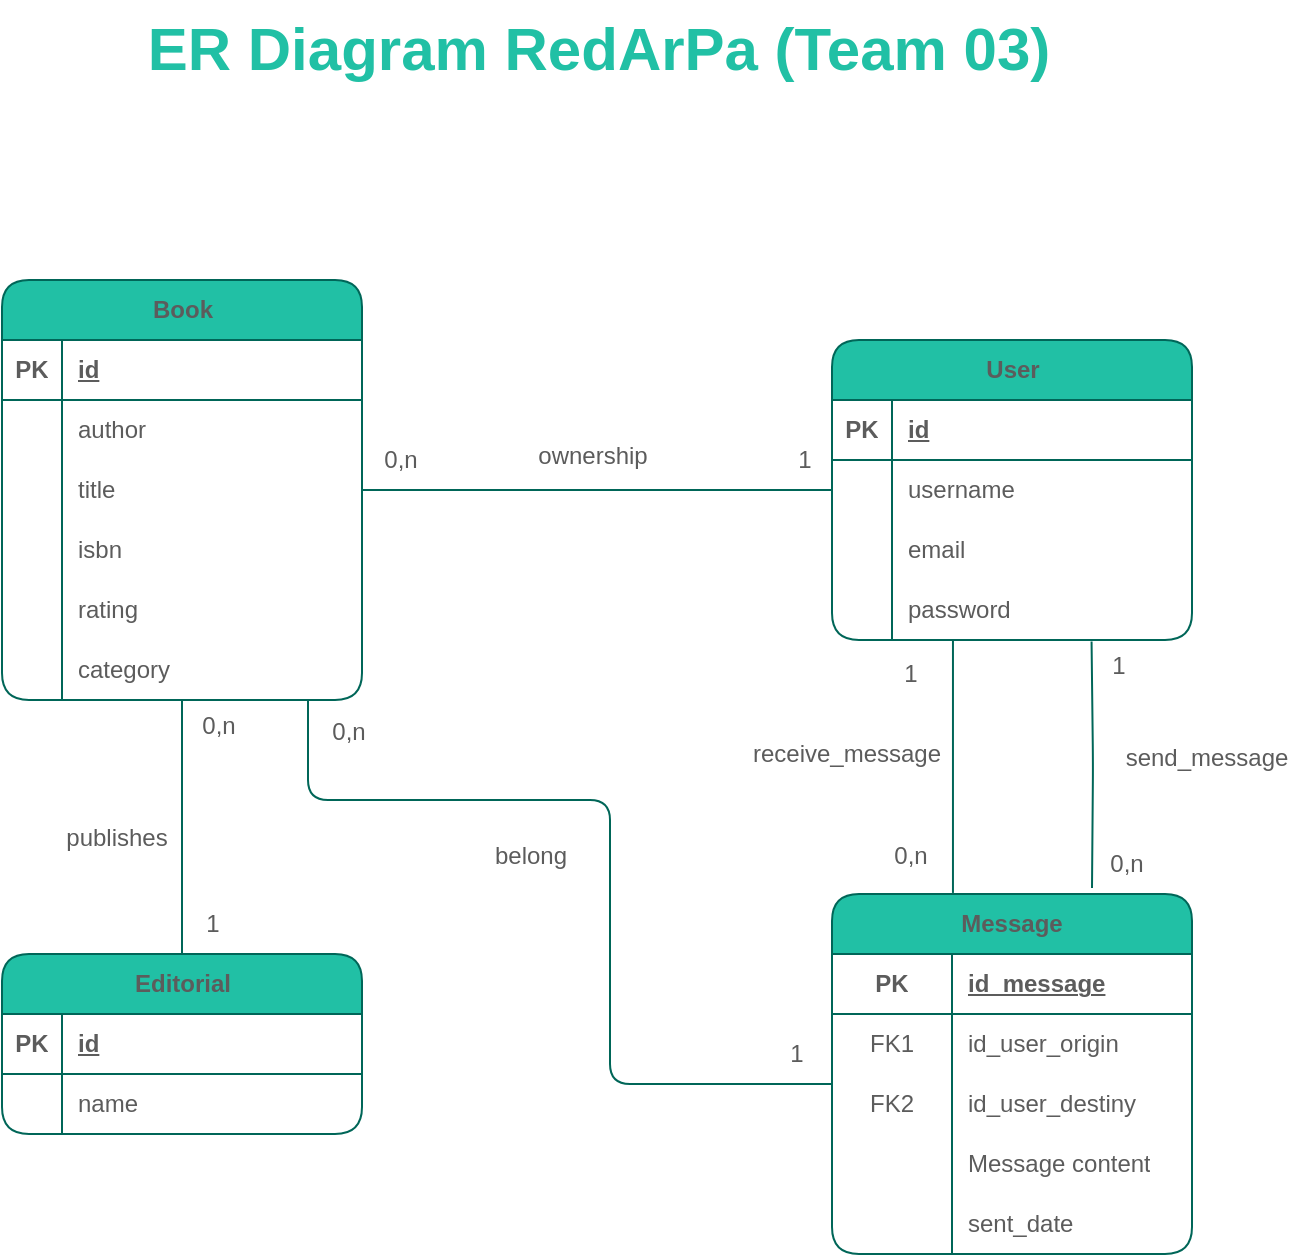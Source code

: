 <mxfile version="21.2.3" type="google">
  <diagram name="Página-1" id="ltU2q0dkfMl1IE9sQW3y">
    <mxGraphModel grid="0" page="1" gridSize="10" guides="1" tooltips="1" connect="1" arrows="1" fold="1" pageScale="1" pageWidth="1169" pageHeight="827" math="0" shadow="0">
      <root>
        <mxCell id="0" />
        <mxCell id="1" parent="0" />
        <mxCell id="IzgqANlBGFP4JZrZ8CHX-46" style="edgeStyle=orthogonalEdgeStyle;rounded=1;orthogonalLoop=1;jettySize=auto;html=1;entryX=0.5;entryY=0;entryDx=0;entryDy=0;endArrow=none;endFill=0;labelBackgroundColor=none;strokeColor=#006658;fontColor=default;" edge="1" parent="1" source="IzgqANlBGFP4JZrZ8CHX-1" target="IzgqANlBGFP4JZrZ8CHX-33">
          <mxGeometry relative="1" as="geometry" />
        </mxCell>
        <mxCell id="IzgqANlBGFP4JZrZ8CHX-1" value="Book" style="shape=table;startSize=30;container=1;collapsible=1;childLayout=tableLayout;fixedRows=1;rowLines=0;fontStyle=1;align=center;resizeLast=1;html=1;rounded=1;labelBackgroundColor=none;fillColor=#21C0A5;strokeColor=#006658;fontColor=#5C5C5C;" vertex="1" parent="1">
          <mxGeometry x="287" y="200" width="180" height="210" as="geometry" />
        </mxCell>
        <mxCell id="IzgqANlBGFP4JZrZ8CHX-2" value="" style="shape=tableRow;horizontal=0;startSize=0;swimlaneHead=0;swimlaneBody=0;fillColor=none;collapsible=0;dropTarget=0;points=[[0,0.5],[1,0.5]];portConstraint=eastwest;top=0;left=0;right=0;bottom=1;rounded=1;labelBackgroundColor=none;strokeColor=#006658;fontColor=#5C5C5C;" vertex="1" parent="IzgqANlBGFP4JZrZ8CHX-1">
          <mxGeometry y="30" width="180" height="30" as="geometry" />
        </mxCell>
        <mxCell id="IzgqANlBGFP4JZrZ8CHX-3" value="PK" style="shape=partialRectangle;connectable=0;fillColor=none;top=0;left=0;bottom=0;right=0;fontStyle=1;overflow=hidden;whiteSpace=wrap;html=1;rounded=1;labelBackgroundColor=none;strokeColor=#006658;fontColor=#5C5C5C;" vertex="1" parent="IzgqANlBGFP4JZrZ8CHX-2">
          <mxGeometry width="30" height="30" as="geometry">
            <mxRectangle width="30" height="30" as="alternateBounds" />
          </mxGeometry>
        </mxCell>
        <mxCell id="IzgqANlBGFP4JZrZ8CHX-4" value="id" style="shape=partialRectangle;connectable=0;fillColor=none;top=0;left=0;bottom=0;right=0;align=left;spacingLeft=6;fontStyle=5;overflow=hidden;whiteSpace=wrap;html=1;rounded=1;labelBackgroundColor=none;strokeColor=#006658;fontColor=#5C5C5C;" vertex="1" parent="IzgqANlBGFP4JZrZ8CHX-2">
          <mxGeometry x="30" width="150" height="30" as="geometry">
            <mxRectangle width="150" height="30" as="alternateBounds" />
          </mxGeometry>
        </mxCell>
        <mxCell id="IzgqANlBGFP4JZrZ8CHX-5" value="" style="shape=tableRow;horizontal=0;startSize=0;swimlaneHead=0;swimlaneBody=0;fillColor=none;collapsible=0;dropTarget=0;points=[[0,0.5],[1,0.5]];portConstraint=eastwest;top=0;left=0;right=0;bottom=0;rounded=1;labelBackgroundColor=none;strokeColor=#006658;fontColor=#5C5C5C;" vertex="1" parent="IzgqANlBGFP4JZrZ8CHX-1">
          <mxGeometry y="60" width="180" height="30" as="geometry" />
        </mxCell>
        <mxCell id="IzgqANlBGFP4JZrZ8CHX-6" value="" style="shape=partialRectangle;connectable=0;fillColor=none;top=0;left=0;bottom=0;right=0;editable=1;overflow=hidden;whiteSpace=wrap;html=1;rounded=1;labelBackgroundColor=none;strokeColor=#006658;fontColor=#5C5C5C;" vertex="1" parent="IzgqANlBGFP4JZrZ8CHX-5">
          <mxGeometry width="30" height="30" as="geometry">
            <mxRectangle width="30" height="30" as="alternateBounds" />
          </mxGeometry>
        </mxCell>
        <mxCell id="IzgqANlBGFP4JZrZ8CHX-7" value="author" style="shape=partialRectangle;connectable=0;fillColor=none;top=0;left=0;bottom=0;right=0;align=left;spacingLeft=6;overflow=hidden;whiteSpace=wrap;html=1;rounded=1;labelBackgroundColor=none;strokeColor=#006658;fontColor=#5C5C5C;" vertex="1" parent="IzgqANlBGFP4JZrZ8CHX-5">
          <mxGeometry x="30" width="150" height="30" as="geometry">
            <mxRectangle width="150" height="30" as="alternateBounds" />
          </mxGeometry>
        </mxCell>
        <mxCell id="IzgqANlBGFP4JZrZ8CHX-8" value="" style="shape=tableRow;horizontal=0;startSize=0;swimlaneHead=0;swimlaneBody=0;fillColor=none;collapsible=0;dropTarget=0;points=[[0,0.5],[1,0.5]];portConstraint=eastwest;top=0;left=0;right=0;bottom=0;rounded=1;labelBackgroundColor=none;strokeColor=#006658;fontColor=#5C5C5C;" vertex="1" parent="IzgqANlBGFP4JZrZ8CHX-1">
          <mxGeometry y="90" width="180" height="30" as="geometry" />
        </mxCell>
        <mxCell id="IzgqANlBGFP4JZrZ8CHX-9" value="" style="shape=partialRectangle;connectable=0;fillColor=none;top=0;left=0;bottom=0;right=0;editable=1;overflow=hidden;whiteSpace=wrap;html=1;rounded=1;labelBackgroundColor=none;strokeColor=#006658;fontColor=#5C5C5C;" vertex="1" parent="IzgqANlBGFP4JZrZ8CHX-8">
          <mxGeometry width="30" height="30" as="geometry">
            <mxRectangle width="30" height="30" as="alternateBounds" />
          </mxGeometry>
        </mxCell>
        <mxCell id="IzgqANlBGFP4JZrZ8CHX-10" value="title" style="shape=partialRectangle;connectable=0;fillColor=none;top=0;left=0;bottom=0;right=0;align=left;spacingLeft=6;overflow=hidden;whiteSpace=wrap;html=1;rounded=1;labelBackgroundColor=none;strokeColor=#006658;fontColor=#5C5C5C;" vertex="1" parent="IzgqANlBGFP4JZrZ8CHX-8">
          <mxGeometry x="30" width="150" height="30" as="geometry">
            <mxRectangle width="150" height="30" as="alternateBounds" />
          </mxGeometry>
        </mxCell>
        <mxCell id="IzgqANlBGFP4JZrZ8CHX-11" value="" style="shape=tableRow;horizontal=0;startSize=0;swimlaneHead=0;swimlaneBody=0;fillColor=none;collapsible=0;dropTarget=0;points=[[0,0.5],[1,0.5]];portConstraint=eastwest;top=0;left=0;right=0;bottom=0;rounded=1;labelBackgroundColor=none;strokeColor=#006658;fontColor=#5C5C5C;" vertex="1" parent="IzgqANlBGFP4JZrZ8CHX-1">
          <mxGeometry y="120" width="180" height="30" as="geometry" />
        </mxCell>
        <mxCell id="IzgqANlBGFP4JZrZ8CHX-12" value="" style="shape=partialRectangle;connectable=0;fillColor=none;top=0;left=0;bottom=0;right=0;editable=1;overflow=hidden;whiteSpace=wrap;html=1;rounded=1;labelBackgroundColor=none;strokeColor=#006658;fontColor=#5C5C5C;" vertex="1" parent="IzgqANlBGFP4JZrZ8CHX-11">
          <mxGeometry width="30" height="30" as="geometry">
            <mxRectangle width="30" height="30" as="alternateBounds" />
          </mxGeometry>
        </mxCell>
        <mxCell id="IzgqANlBGFP4JZrZ8CHX-13" value="isbn" style="shape=partialRectangle;connectable=0;fillColor=none;top=0;left=0;bottom=0;right=0;align=left;spacingLeft=6;overflow=hidden;whiteSpace=wrap;html=1;rounded=1;labelBackgroundColor=none;strokeColor=#006658;fontColor=#5C5C5C;" vertex="1" parent="IzgqANlBGFP4JZrZ8CHX-11">
          <mxGeometry x="30" width="150" height="30" as="geometry">
            <mxRectangle width="150" height="30" as="alternateBounds" />
          </mxGeometry>
        </mxCell>
        <mxCell id="IzgqANlBGFP4JZrZ8CHX-27" style="shape=tableRow;horizontal=0;startSize=0;swimlaneHead=0;swimlaneBody=0;fillColor=none;collapsible=0;dropTarget=0;points=[[0,0.5],[1,0.5]];portConstraint=eastwest;top=0;left=0;right=0;bottom=0;rounded=1;labelBackgroundColor=none;strokeColor=#006658;fontColor=#5C5C5C;" vertex="1" parent="IzgqANlBGFP4JZrZ8CHX-1">
          <mxGeometry y="150" width="180" height="30" as="geometry" />
        </mxCell>
        <mxCell id="IzgqANlBGFP4JZrZ8CHX-28" style="shape=partialRectangle;connectable=0;fillColor=none;top=0;left=0;bottom=0;right=0;editable=1;overflow=hidden;whiteSpace=wrap;html=1;rounded=1;labelBackgroundColor=none;strokeColor=#006658;fontColor=#5C5C5C;" vertex="1" parent="IzgqANlBGFP4JZrZ8CHX-27">
          <mxGeometry width="30" height="30" as="geometry">
            <mxRectangle width="30" height="30" as="alternateBounds" />
          </mxGeometry>
        </mxCell>
        <mxCell id="IzgqANlBGFP4JZrZ8CHX-29" value="rating" style="shape=partialRectangle;connectable=0;fillColor=none;top=0;left=0;bottom=0;right=0;align=left;spacingLeft=6;overflow=hidden;whiteSpace=wrap;html=1;rounded=1;labelBackgroundColor=none;strokeColor=#006658;fontColor=#5C5C5C;" vertex="1" parent="IzgqANlBGFP4JZrZ8CHX-27">
          <mxGeometry x="30" width="150" height="30" as="geometry">
            <mxRectangle width="150" height="30" as="alternateBounds" />
          </mxGeometry>
        </mxCell>
        <mxCell id="IzgqANlBGFP4JZrZ8CHX-30" style="shape=tableRow;horizontal=0;startSize=0;swimlaneHead=0;swimlaneBody=0;fillColor=none;collapsible=0;dropTarget=0;points=[[0,0.5],[1,0.5]];portConstraint=eastwest;top=0;left=0;right=0;bottom=0;rounded=1;labelBackgroundColor=none;strokeColor=#006658;fontColor=#5C5C5C;" vertex="1" parent="IzgqANlBGFP4JZrZ8CHX-1">
          <mxGeometry y="180" width="180" height="30" as="geometry" />
        </mxCell>
        <mxCell id="IzgqANlBGFP4JZrZ8CHX-31" style="shape=partialRectangle;connectable=0;fillColor=none;top=0;left=0;bottom=0;right=0;editable=1;overflow=hidden;whiteSpace=wrap;html=1;rounded=1;labelBackgroundColor=none;strokeColor=#006658;fontColor=#5C5C5C;" vertex="1" parent="IzgqANlBGFP4JZrZ8CHX-30">
          <mxGeometry width="30" height="30" as="geometry">
            <mxRectangle width="30" height="30" as="alternateBounds" />
          </mxGeometry>
        </mxCell>
        <mxCell id="IzgqANlBGFP4JZrZ8CHX-32" value="category" style="shape=partialRectangle;connectable=0;fillColor=none;top=0;left=0;bottom=0;right=0;align=left;spacingLeft=6;overflow=hidden;whiteSpace=wrap;html=1;rounded=1;labelBackgroundColor=none;strokeColor=#006658;fontColor=#5C5C5C;" vertex="1" parent="IzgqANlBGFP4JZrZ8CHX-30">
          <mxGeometry x="30" width="150" height="30" as="geometry">
            <mxRectangle width="150" height="30" as="alternateBounds" />
          </mxGeometry>
        </mxCell>
        <mxCell id="IzgqANlBGFP4JZrZ8CHX-79" style="edgeStyle=orthogonalEdgeStyle;rounded=1;orthogonalLoop=1;jettySize=auto;html=1;strokeColor=#006658;fontColor=#5C5C5C;fillColor=#21C0A5;entryX=0.336;entryY=-0.003;entryDx=0;entryDy=0;exitX=0.336;exitY=0.984;exitDx=0;exitDy=0;exitPerimeter=0;entryPerimeter=0;endArrow=none;endFill=0;" edge="1" parent="1" source="IzgqANlBGFP4JZrZ8CHX-24" target="IzgqANlBGFP4JZrZ8CHX-66">
          <mxGeometry relative="1" as="geometry" />
        </mxCell>
        <mxCell id="IzgqANlBGFP4JZrZ8CHX-14" value="User" style="shape=table;startSize=30;container=1;collapsible=1;childLayout=tableLayout;fixedRows=1;rowLines=0;fontStyle=1;align=center;resizeLast=1;html=1;rounded=1;labelBackgroundColor=none;fillColor=#21C0A5;strokeColor=#006658;fontColor=#5C5C5C;" vertex="1" parent="1">
          <mxGeometry x="702" y="230" width="180" height="150" as="geometry" />
        </mxCell>
        <mxCell id="IzgqANlBGFP4JZrZ8CHX-15" value="" style="shape=tableRow;horizontal=0;startSize=0;swimlaneHead=0;swimlaneBody=0;fillColor=none;collapsible=0;dropTarget=0;points=[[0,0.5],[1,0.5]];portConstraint=eastwest;top=0;left=0;right=0;bottom=1;rounded=1;labelBackgroundColor=none;strokeColor=#006658;fontColor=#5C5C5C;" vertex="1" parent="IzgqANlBGFP4JZrZ8CHX-14">
          <mxGeometry y="30" width="180" height="30" as="geometry" />
        </mxCell>
        <mxCell id="IzgqANlBGFP4JZrZ8CHX-16" value="PK" style="shape=partialRectangle;connectable=0;fillColor=none;top=0;left=0;bottom=0;right=0;fontStyle=1;overflow=hidden;whiteSpace=wrap;html=1;rounded=1;labelBackgroundColor=none;strokeColor=#006658;fontColor=#5C5C5C;" vertex="1" parent="IzgqANlBGFP4JZrZ8CHX-15">
          <mxGeometry width="30" height="30" as="geometry">
            <mxRectangle width="30" height="30" as="alternateBounds" />
          </mxGeometry>
        </mxCell>
        <mxCell id="IzgqANlBGFP4JZrZ8CHX-17" value="id" style="shape=partialRectangle;connectable=0;fillColor=none;top=0;left=0;bottom=0;right=0;align=left;spacingLeft=6;fontStyle=5;overflow=hidden;whiteSpace=wrap;html=1;rounded=1;labelBackgroundColor=none;strokeColor=#006658;fontColor=#5C5C5C;" vertex="1" parent="IzgqANlBGFP4JZrZ8CHX-15">
          <mxGeometry x="30" width="150" height="30" as="geometry">
            <mxRectangle width="150" height="30" as="alternateBounds" />
          </mxGeometry>
        </mxCell>
        <mxCell id="IzgqANlBGFP4JZrZ8CHX-18" value="" style="shape=tableRow;horizontal=0;startSize=0;swimlaneHead=0;swimlaneBody=0;fillColor=none;collapsible=0;dropTarget=0;points=[[0,0.5],[1,0.5]];portConstraint=eastwest;top=0;left=0;right=0;bottom=0;rounded=1;labelBackgroundColor=none;strokeColor=#006658;fontColor=#5C5C5C;" vertex="1" parent="IzgqANlBGFP4JZrZ8CHX-14">
          <mxGeometry y="60" width="180" height="30" as="geometry" />
        </mxCell>
        <mxCell id="IzgqANlBGFP4JZrZ8CHX-19" value="" style="shape=partialRectangle;connectable=0;fillColor=none;top=0;left=0;bottom=0;right=0;editable=1;overflow=hidden;whiteSpace=wrap;html=1;rounded=1;labelBackgroundColor=none;strokeColor=#006658;fontColor=#5C5C5C;" vertex="1" parent="IzgqANlBGFP4JZrZ8CHX-18">
          <mxGeometry width="30" height="30" as="geometry">
            <mxRectangle width="30" height="30" as="alternateBounds" />
          </mxGeometry>
        </mxCell>
        <mxCell id="IzgqANlBGFP4JZrZ8CHX-20" value="username" style="shape=partialRectangle;connectable=0;fillColor=none;top=0;left=0;bottom=0;right=0;align=left;spacingLeft=6;overflow=hidden;whiteSpace=wrap;html=1;rounded=1;labelBackgroundColor=none;strokeColor=#006658;fontColor=#5C5C5C;" vertex="1" parent="IzgqANlBGFP4JZrZ8CHX-18">
          <mxGeometry x="30" width="150" height="30" as="geometry">
            <mxRectangle width="150" height="30" as="alternateBounds" />
          </mxGeometry>
        </mxCell>
        <mxCell id="IzgqANlBGFP4JZrZ8CHX-21" value="" style="shape=tableRow;horizontal=0;startSize=0;swimlaneHead=0;swimlaneBody=0;fillColor=none;collapsible=0;dropTarget=0;points=[[0,0.5],[1,0.5]];portConstraint=eastwest;top=0;left=0;right=0;bottom=0;rounded=1;labelBackgroundColor=none;strokeColor=#006658;fontColor=#5C5C5C;" vertex="1" parent="IzgqANlBGFP4JZrZ8CHX-14">
          <mxGeometry y="90" width="180" height="30" as="geometry" />
        </mxCell>
        <mxCell id="IzgqANlBGFP4JZrZ8CHX-22" value="" style="shape=partialRectangle;connectable=0;fillColor=none;top=0;left=0;bottom=0;right=0;editable=1;overflow=hidden;whiteSpace=wrap;html=1;rounded=1;labelBackgroundColor=none;strokeColor=#006658;fontColor=#5C5C5C;" vertex="1" parent="IzgqANlBGFP4JZrZ8CHX-21">
          <mxGeometry width="30" height="30" as="geometry">
            <mxRectangle width="30" height="30" as="alternateBounds" />
          </mxGeometry>
        </mxCell>
        <mxCell id="IzgqANlBGFP4JZrZ8CHX-23" value="email" style="shape=partialRectangle;connectable=0;fillColor=none;top=0;left=0;bottom=0;right=0;align=left;spacingLeft=6;overflow=hidden;whiteSpace=wrap;html=1;rounded=1;labelBackgroundColor=none;strokeColor=#006658;fontColor=#5C5C5C;" vertex="1" parent="IzgqANlBGFP4JZrZ8CHX-21">
          <mxGeometry x="30" width="150" height="30" as="geometry">
            <mxRectangle width="150" height="30" as="alternateBounds" />
          </mxGeometry>
        </mxCell>
        <mxCell id="IzgqANlBGFP4JZrZ8CHX-24" value="" style="shape=tableRow;horizontal=0;startSize=0;swimlaneHead=0;swimlaneBody=0;fillColor=none;collapsible=0;dropTarget=0;points=[[0,0.5],[1,0.5]];portConstraint=eastwest;top=0;left=0;right=0;bottom=0;rounded=1;labelBackgroundColor=none;strokeColor=#006658;fontColor=#5C5C5C;" vertex="1" parent="IzgqANlBGFP4JZrZ8CHX-14">
          <mxGeometry y="120" width="180" height="30" as="geometry" />
        </mxCell>
        <mxCell id="IzgqANlBGFP4JZrZ8CHX-25" value="" style="shape=partialRectangle;connectable=0;fillColor=none;top=0;left=0;bottom=0;right=0;editable=1;overflow=hidden;whiteSpace=wrap;html=1;rounded=1;labelBackgroundColor=none;strokeColor=#006658;fontColor=#5C5C5C;" vertex="1" parent="IzgqANlBGFP4JZrZ8CHX-24">
          <mxGeometry width="30" height="30" as="geometry">
            <mxRectangle width="30" height="30" as="alternateBounds" />
          </mxGeometry>
        </mxCell>
        <mxCell id="IzgqANlBGFP4JZrZ8CHX-26" value="password" style="shape=partialRectangle;connectable=0;fillColor=none;top=0;left=0;bottom=0;right=0;align=left;spacingLeft=6;overflow=hidden;whiteSpace=wrap;html=1;rounded=1;labelBackgroundColor=none;strokeColor=#006658;fontColor=#5C5C5C;" vertex="1" parent="IzgqANlBGFP4JZrZ8CHX-24">
          <mxGeometry x="30" width="150" height="30" as="geometry">
            <mxRectangle width="150" height="30" as="alternateBounds" />
          </mxGeometry>
        </mxCell>
        <mxCell id="IzgqANlBGFP4JZrZ8CHX-33" value="Editorial" style="shape=table;startSize=30;container=1;collapsible=1;childLayout=tableLayout;fixedRows=1;rowLines=0;fontStyle=1;align=center;resizeLast=1;html=1;rounded=1;labelBackgroundColor=none;fillColor=#21C0A5;strokeColor=#006658;fontColor=#5C5C5C;" vertex="1" parent="1">
          <mxGeometry x="287" y="537" width="180" height="90" as="geometry" />
        </mxCell>
        <mxCell id="IzgqANlBGFP4JZrZ8CHX-34" value="" style="shape=tableRow;horizontal=0;startSize=0;swimlaneHead=0;swimlaneBody=0;fillColor=none;collapsible=0;dropTarget=0;points=[[0,0.5],[1,0.5]];portConstraint=eastwest;top=0;left=0;right=0;bottom=1;rounded=1;labelBackgroundColor=none;strokeColor=#006658;fontColor=#5C5C5C;" vertex="1" parent="IzgqANlBGFP4JZrZ8CHX-33">
          <mxGeometry y="30" width="180" height="30" as="geometry" />
        </mxCell>
        <mxCell id="IzgqANlBGFP4JZrZ8CHX-35" value="PK" style="shape=partialRectangle;connectable=0;fillColor=none;top=0;left=0;bottom=0;right=0;fontStyle=1;overflow=hidden;whiteSpace=wrap;html=1;rounded=1;labelBackgroundColor=none;strokeColor=#006658;fontColor=#5C5C5C;" vertex="1" parent="IzgqANlBGFP4JZrZ8CHX-34">
          <mxGeometry width="30" height="30" as="geometry">
            <mxRectangle width="30" height="30" as="alternateBounds" />
          </mxGeometry>
        </mxCell>
        <mxCell id="IzgqANlBGFP4JZrZ8CHX-36" value="id" style="shape=partialRectangle;connectable=0;fillColor=none;top=0;left=0;bottom=0;right=0;align=left;spacingLeft=6;fontStyle=5;overflow=hidden;whiteSpace=wrap;html=1;rounded=1;labelBackgroundColor=none;strokeColor=#006658;fontColor=#5C5C5C;" vertex="1" parent="IzgqANlBGFP4JZrZ8CHX-34">
          <mxGeometry x="30" width="150" height="30" as="geometry">
            <mxRectangle width="150" height="30" as="alternateBounds" />
          </mxGeometry>
        </mxCell>
        <mxCell id="IzgqANlBGFP4JZrZ8CHX-37" value="" style="shape=tableRow;horizontal=0;startSize=0;swimlaneHead=0;swimlaneBody=0;fillColor=none;collapsible=0;dropTarget=0;points=[[0,0.5],[1,0.5]];portConstraint=eastwest;top=0;left=0;right=0;bottom=0;rounded=1;labelBackgroundColor=none;strokeColor=#006658;fontColor=#5C5C5C;" vertex="1" parent="IzgqANlBGFP4JZrZ8CHX-33">
          <mxGeometry y="60" width="180" height="30" as="geometry" />
        </mxCell>
        <mxCell id="IzgqANlBGFP4JZrZ8CHX-38" value="" style="shape=partialRectangle;connectable=0;fillColor=none;top=0;left=0;bottom=0;right=0;editable=1;overflow=hidden;whiteSpace=wrap;html=1;rounded=1;labelBackgroundColor=none;strokeColor=#006658;fontColor=#5C5C5C;" vertex="1" parent="IzgqANlBGFP4JZrZ8CHX-37">
          <mxGeometry width="30" height="30" as="geometry">
            <mxRectangle width="30" height="30" as="alternateBounds" />
          </mxGeometry>
        </mxCell>
        <mxCell id="IzgqANlBGFP4JZrZ8CHX-39" value="name" style="shape=partialRectangle;connectable=0;fillColor=none;top=0;left=0;bottom=0;right=0;align=left;spacingLeft=6;overflow=hidden;whiteSpace=wrap;html=1;rounded=1;labelBackgroundColor=none;strokeColor=#006658;fontColor=#5C5C5C;" vertex="1" parent="IzgqANlBGFP4JZrZ8CHX-37">
          <mxGeometry x="30" width="150" height="30" as="geometry">
            <mxRectangle width="150" height="30" as="alternateBounds" />
          </mxGeometry>
        </mxCell>
        <mxCell id="IzgqANlBGFP4JZrZ8CHX-47" style="edgeStyle=orthogonalEdgeStyle;rounded=1;orthogonalLoop=1;jettySize=auto;html=1;endArrow=none;endFill=0;labelBackgroundColor=none;strokeColor=#006658;fontColor=default;" edge="1" parent="1" source="IzgqANlBGFP4JZrZ8CHX-14" target="IzgqANlBGFP4JZrZ8CHX-1">
          <mxGeometry relative="1" as="geometry" />
        </mxCell>
        <mxCell id="IzgqANlBGFP4JZrZ8CHX-48" value="0,n" style="text;html=1;align=center;verticalAlign=middle;resizable=0;points=[];autosize=1;strokeColor=none;fillColor=none;rounded=1;labelBackgroundColor=none;fontColor=#5C5C5C;" vertex="1" parent="1">
          <mxGeometry x="468" y="277" width="35" height="26" as="geometry" />
        </mxCell>
        <mxCell id="IzgqANlBGFP4JZrZ8CHX-49" value="1" style="text;html=1;align=center;verticalAlign=middle;resizable=0;points=[];autosize=1;strokeColor=none;fillColor=none;rounded=1;labelBackgroundColor=none;fontColor=#5C5C5C;" vertex="1" parent="1">
          <mxGeometry x="675" y="277" width="25" height="26" as="geometry" />
        </mxCell>
        <mxCell id="IzgqANlBGFP4JZrZ8CHX-50" value="0,n" style="text;html=1;align=center;verticalAlign=middle;resizable=0;points=[];autosize=1;strokeColor=none;fillColor=none;rounded=1;labelBackgroundColor=none;fontColor=#5C5C5C;" vertex="1" parent="1">
          <mxGeometry x="377" y="410" width="35" height="26" as="geometry" />
        </mxCell>
        <mxCell id="IzgqANlBGFP4JZrZ8CHX-51" value="1" style="text;html=1;align=center;verticalAlign=middle;resizable=0;points=[];autosize=1;strokeColor=none;fillColor=none;rounded=1;labelBackgroundColor=none;fontColor=#5C5C5C;" vertex="1" parent="1">
          <mxGeometry x="379" y="509" width="25" height="26" as="geometry" />
        </mxCell>
        <mxCell id="IzgqANlBGFP4JZrZ8CHX-52" value="&lt;b&gt;&lt;font style=&quot;font-size: 30px;&quot;&gt;ER Diagram RedArPa (Team 03)&lt;/font&gt;&lt;/b&gt;" style="text;html=1;align=center;verticalAlign=middle;resizable=0;points=[];autosize=1;strokeColor=none;fillColor=none;fontColor=#21c0a5;rounded=1;" vertex="1" parent="1">
          <mxGeometry x="350" y="60" width="469" height="48" as="geometry" />
        </mxCell>
        <mxCell id="IzgqANlBGFP4JZrZ8CHX-80" style="edgeStyle=orthogonalEdgeStyle;rounded=1;orthogonalLoop=1;jettySize=auto;html=1;strokeColor=#006658;fontColor=#5C5C5C;fillColor=#21C0A5;entryX=0.721;entryY=1.024;entryDx=0;entryDy=0;entryPerimeter=0;endArrow=none;endFill=0;" edge="1" parent="1" target="IzgqANlBGFP4JZrZ8CHX-24">
          <mxGeometry relative="1" as="geometry">
            <mxPoint x="832" y="504" as="sourcePoint" />
          </mxGeometry>
        </mxCell>
        <mxCell id="IzgqANlBGFP4JZrZ8CHX-66" value="Message" style="shape=table;startSize=30;container=1;collapsible=1;childLayout=tableLayout;fixedRows=1;rowLines=0;fontStyle=1;align=center;resizeLast=1;html=1;whiteSpace=wrap;strokeColor=#006658;fontColor=#5C5C5C;fillColor=#21C0A5;rounded=1;" vertex="1" parent="1">
          <mxGeometry x="702" y="507" width="180" height="180" as="geometry" />
        </mxCell>
        <mxCell id="IzgqANlBGFP4JZrZ8CHX-70" value="" style="shape=tableRow;horizontal=0;startSize=0;swimlaneHead=0;swimlaneBody=0;fillColor=none;collapsible=0;dropTarget=0;points=[[0,0.5],[1,0.5]];portConstraint=eastwest;top=0;left=0;right=0;bottom=1;html=1;strokeColor=#006658;fontColor=#5C5C5C;rounded=1;" vertex="1" parent="IzgqANlBGFP4JZrZ8CHX-66">
          <mxGeometry y="30" width="180" height="30" as="geometry" />
        </mxCell>
        <mxCell id="IzgqANlBGFP4JZrZ8CHX-71" value="PK" style="shape=partialRectangle;connectable=0;fillColor=none;top=0;left=0;bottom=0;right=0;fontStyle=1;overflow=hidden;html=1;whiteSpace=wrap;strokeColor=#006658;fontColor=#5C5C5C;rounded=1;" vertex="1" parent="IzgqANlBGFP4JZrZ8CHX-70">
          <mxGeometry width="60" height="30" as="geometry">
            <mxRectangle width="60" height="30" as="alternateBounds" />
          </mxGeometry>
        </mxCell>
        <mxCell id="IzgqANlBGFP4JZrZ8CHX-72" value="id_message" style="shape=partialRectangle;connectable=0;fillColor=none;top=0;left=0;bottom=0;right=0;align=left;spacingLeft=6;fontStyle=5;overflow=hidden;html=1;whiteSpace=wrap;strokeColor=#006658;fontColor=#5C5C5C;rounded=1;" vertex="1" parent="IzgqANlBGFP4JZrZ8CHX-70">
          <mxGeometry x="60" width="120" height="30" as="geometry">
            <mxRectangle width="120" height="30" as="alternateBounds" />
          </mxGeometry>
        </mxCell>
        <mxCell id="IzgqANlBGFP4JZrZ8CHX-84" style="shape=tableRow;horizontal=0;startSize=0;swimlaneHead=0;swimlaneBody=0;fillColor=none;collapsible=0;dropTarget=0;points=[[0,0.5],[1,0.5]];portConstraint=eastwest;top=0;left=0;right=0;bottom=0;html=1;strokeColor=#006658;fontColor=#5C5C5C;rounded=1;" vertex="1" parent="IzgqANlBGFP4JZrZ8CHX-66">
          <mxGeometry y="60" width="180" height="30" as="geometry" />
        </mxCell>
        <mxCell id="IzgqANlBGFP4JZrZ8CHX-85" value="FK1" style="shape=partialRectangle;connectable=0;fillColor=none;top=0;left=0;bottom=0;right=0;editable=1;overflow=hidden;html=1;whiteSpace=wrap;strokeColor=#006658;fontColor=#5C5C5C;rounded=1;" vertex="1" parent="IzgqANlBGFP4JZrZ8CHX-84">
          <mxGeometry width="60" height="30" as="geometry">
            <mxRectangle width="60" height="30" as="alternateBounds" />
          </mxGeometry>
        </mxCell>
        <mxCell id="IzgqANlBGFP4JZrZ8CHX-86" value="id_user_origin" style="shape=partialRectangle;connectable=0;fillColor=none;top=0;left=0;bottom=0;right=0;align=left;spacingLeft=6;overflow=hidden;html=1;whiteSpace=wrap;strokeColor=#006658;fontColor=#5C5C5C;rounded=1;" vertex="1" parent="IzgqANlBGFP4JZrZ8CHX-84">
          <mxGeometry x="60" width="120" height="30" as="geometry">
            <mxRectangle width="120" height="30" as="alternateBounds" />
          </mxGeometry>
        </mxCell>
        <mxCell id="IzgqANlBGFP4JZrZ8CHX-87" style="shape=tableRow;horizontal=0;startSize=0;swimlaneHead=0;swimlaneBody=0;fillColor=none;collapsible=0;dropTarget=0;points=[[0,0.5],[1,0.5]];portConstraint=eastwest;top=0;left=0;right=0;bottom=0;html=1;strokeColor=#006658;fontColor=#5C5C5C;rounded=1;" vertex="1" parent="IzgqANlBGFP4JZrZ8CHX-66">
          <mxGeometry y="90" width="180" height="30" as="geometry" />
        </mxCell>
        <mxCell id="IzgqANlBGFP4JZrZ8CHX-88" value="FK2" style="shape=partialRectangle;connectable=0;fillColor=none;top=0;left=0;bottom=0;right=0;editable=1;overflow=hidden;html=1;whiteSpace=wrap;strokeColor=#006658;fontColor=#5C5C5C;rounded=1;" vertex="1" parent="IzgqANlBGFP4JZrZ8CHX-87">
          <mxGeometry width="60" height="30" as="geometry">
            <mxRectangle width="60" height="30" as="alternateBounds" />
          </mxGeometry>
        </mxCell>
        <mxCell id="IzgqANlBGFP4JZrZ8CHX-89" value="id_user_destiny" style="shape=partialRectangle;connectable=0;fillColor=none;top=0;left=0;bottom=0;right=0;align=left;spacingLeft=6;overflow=hidden;html=1;whiteSpace=wrap;strokeColor=#006658;fontColor=#5C5C5C;rounded=1;" vertex="1" parent="IzgqANlBGFP4JZrZ8CHX-87">
          <mxGeometry x="60" width="120" height="30" as="geometry">
            <mxRectangle width="120" height="30" as="alternateBounds" />
          </mxGeometry>
        </mxCell>
        <mxCell id="IzgqANlBGFP4JZrZ8CHX-73" value="" style="shape=tableRow;horizontal=0;startSize=0;swimlaneHead=0;swimlaneBody=0;fillColor=none;collapsible=0;dropTarget=0;points=[[0,0.5],[1,0.5]];portConstraint=eastwest;top=0;left=0;right=0;bottom=0;html=1;strokeColor=#006658;fontColor=#5C5C5C;rounded=1;" vertex="1" parent="IzgqANlBGFP4JZrZ8CHX-66">
          <mxGeometry y="120" width="180" height="30" as="geometry" />
        </mxCell>
        <mxCell id="IzgqANlBGFP4JZrZ8CHX-74" value="" style="shape=partialRectangle;connectable=0;fillColor=none;top=0;left=0;bottom=0;right=0;editable=1;overflow=hidden;html=1;whiteSpace=wrap;strokeColor=#006658;fontColor=#5C5C5C;rounded=1;" vertex="1" parent="IzgqANlBGFP4JZrZ8CHX-73">
          <mxGeometry width="60" height="30" as="geometry">
            <mxRectangle width="60" height="30" as="alternateBounds" />
          </mxGeometry>
        </mxCell>
        <mxCell id="IzgqANlBGFP4JZrZ8CHX-75" value="Message content" style="shape=partialRectangle;connectable=0;fillColor=none;top=0;left=0;bottom=0;right=0;align=left;spacingLeft=6;overflow=hidden;html=1;whiteSpace=wrap;strokeColor=#006658;fontColor=#5C5C5C;rounded=1;" vertex="1" parent="IzgqANlBGFP4JZrZ8CHX-73">
          <mxGeometry x="60" width="120" height="30" as="geometry">
            <mxRectangle width="120" height="30" as="alternateBounds" />
          </mxGeometry>
        </mxCell>
        <mxCell id="IzgqANlBGFP4JZrZ8CHX-90" style="shape=tableRow;horizontal=0;startSize=0;swimlaneHead=0;swimlaneBody=0;fillColor=none;collapsible=0;dropTarget=0;points=[[0,0.5],[1,0.5]];portConstraint=eastwest;top=0;left=0;right=0;bottom=0;html=1;strokeColor=#006658;fontColor=#5C5C5C;rounded=1;" vertex="1" parent="IzgqANlBGFP4JZrZ8CHX-66">
          <mxGeometry y="150" width="180" height="30" as="geometry" />
        </mxCell>
        <mxCell id="IzgqANlBGFP4JZrZ8CHX-91" style="shape=partialRectangle;connectable=0;fillColor=none;top=0;left=0;bottom=0;right=0;editable=1;overflow=hidden;html=1;whiteSpace=wrap;strokeColor=#006658;fontColor=#5C5C5C;rounded=1;" vertex="1" parent="IzgqANlBGFP4JZrZ8CHX-90">
          <mxGeometry width="60" height="30" as="geometry">
            <mxRectangle width="60" height="30" as="alternateBounds" />
          </mxGeometry>
        </mxCell>
        <mxCell id="IzgqANlBGFP4JZrZ8CHX-92" value="sent_date" style="shape=partialRectangle;connectable=0;fillColor=none;top=0;left=0;bottom=0;right=0;align=left;spacingLeft=6;overflow=hidden;html=1;whiteSpace=wrap;strokeColor=#006658;fontColor=#5C5C5C;rounded=1;" vertex="1" parent="IzgqANlBGFP4JZrZ8CHX-90">
          <mxGeometry x="60" width="120" height="30" as="geometry">
            <mxRectangle width="120" height="30" as="alternateBounds" />
          </mxGeometry>
        </mxCell>
        <mxCell id="IzgqANlBGFP4JZrZ8CHX-93" style="edgeStyle=orthogonalEdgeStyle;rounded=1;orthogonalLoop=1;jettySize=auto;html=1;strokeColor=#006658;fontColor=#5C5C5C;fillColor=#21C0A5;endArrow=none;endFill=0;" edge="1" parent="1" target="IzgqANlBGFP4JZrZ8CHX-1">
          <mxGeometry relative="1" as="geometry">
            <mxPoint x="702" y="602" as="sourcePoint" />
            <Array as="points">
              <mxPoint x="591" y="602" />
              <mxPoint x="591" y="460" />
              <mxPoint x="440" y="460" />
            </Array>
          </mxGeometry>
        </mxCell>
        <mxCell id="IzgqANlBGFP4JZrZ8CHX-94" value="1" style="text;html=1;align=center;verticalAlign=middle;resizable=0;points=[];autosize=1;strokeColor=none;fillColor=none;fontColor=#5C5C5C;" vertex="1" parent="1">
          <mxGeometry x="671" y="574" width="25" height="26" as="geometry" />
        </mxCell>
        <mxCell id="IzgqANlBGFP4JZrZ8CHX-95" value="0,n" style="text;html=1;align=center;verticalAlign=middle;resizable=0;points=[];autosize=1;strokeColor=none;fillColor=none;fontColor=#5C5C5C;" vertex="1" parent="1">
          <mxGeometry x="442" y="413" width="35" height="26" as="geometry" />
        </mxCell>
        <mxCell id="IzgqANlBGFP4JZrZ8CHX-96" value="1" style="text;html=1;align=center;verticalAlign=middle;resizable=0;points=[];autosize=1;strokeColor=none;fillColor=none;fontColor=#5C5C5C;" vertex="1" parent="1">
          <mxGeometry x="728" y="384" width="25" height="26" as="geometry" />
        </mxCell>
        <mxCell id="IzgqANlBGFP4JZrZ8CHX-97" value="0,n" style="text;html=1;align=center;verticalAlign=middle;resizable=0;points=[];autosize=1;strokeColor=none;fillColor=none;fontColor=#5C5C5C;" vertex="1" parent="1">
          <mxGeometry x="723" y="475" width="35" height="26" as="geometry" />
        </mxCell>
        <mxCell id="IzgqANlBGFP4JZrZ8CHX-98" value="1" style="text;html=1;align=center;verticalAlign=middle;resizable=0;points=[];autosize=1;strokeColor=none;fillColor=none;fontColor=#5C5C5C;" vertex="1" parent="1">
          <mxGeometry x="832" y="380" width="25" height="26" as="geometry" />
        </mxCell>
        <mxCell id="IzgqANlBGFP4JZrZ8CHX-99" value="0,n" style="text;html=1;align=center;verticalAlign=middle;resizable=0;points=[];autosize=1;strokeColor=none;fillColor=none;fontColor=#5C5C5C;" vertex="1" parent="1">
          <mxGeometry x="831" y="479" width="35" height="26" as="geometry" />
        </mxCell>
        <mxCell id="IzgqANlBGFP4JZrZ8CHX-100" value="send_message" style="text;html=1;align=center;verticalAlign=middle;resizable=0;points=[];autosize=1;strokeColor=none;fillColor=none;fontColor=#5C5C5C;" vertex="1" parent="1">
          <mxGeometry x="839" y="426" width="99" height="26" as="geometry" />
        </mxCell>
        <mxCell id="IzgqANlBGFP4JZrZ8CHX-101" value="receive_message" style="text;html=1;align=center;verticalAlign=middle;resizable=0;points=[];autosize=1;strokeColor=none;fillColor=none;fontColor=#5C5C5C;" vertex="1" parent="1">
          <mxGeometry x="653" y="424" width="112" height="26" as="geometry" />
        </mxCell>
        <mxCell id="IzgqANlBGFP4JZrZ8CHX-102" value="ownership" style="text;html=1;align=center;verticalAlign=middle;resizable=0;points=[];autosize=1;strokeColor=none;fillColor=none;fontColor=#5C5C5C;" vertex="1" parent="1">
          <mxGeometry x="545" y="275" width="73" height="26" as="geometry" />
        </mxCell>
        <mxCell id="IzgqANlBGFP4JZrZ8CHX-103" value="publishes" style="text;html=1;align=center;verticalAlign=middle;resizable=0;points=[];autosize=1;strokeColor=none;fillColor=none;fontColor=#5C5C5C;" vertex="1" parent="1">
          <mxGeometry x="309" y="466" width="69" height="26" as="geometry" />
        </mxCell>
        <mxCell id="IzgqANlBGFP4JZrZ8CHX-104" value="belong" style="text;html=1;align=center;verticalAlign=middle;resizable=0;points=[];autosize=1;strokeColor=none;fillColor=none;fontColor=#5C5C5C;" vertex="1" parent="1">
          <mxGeometry x="524" y="475" width="54" height="26" as="geometry" />
        </mxCell>
      </root>
    </mxGraphModel>
  </diagram>
</mxfile>
